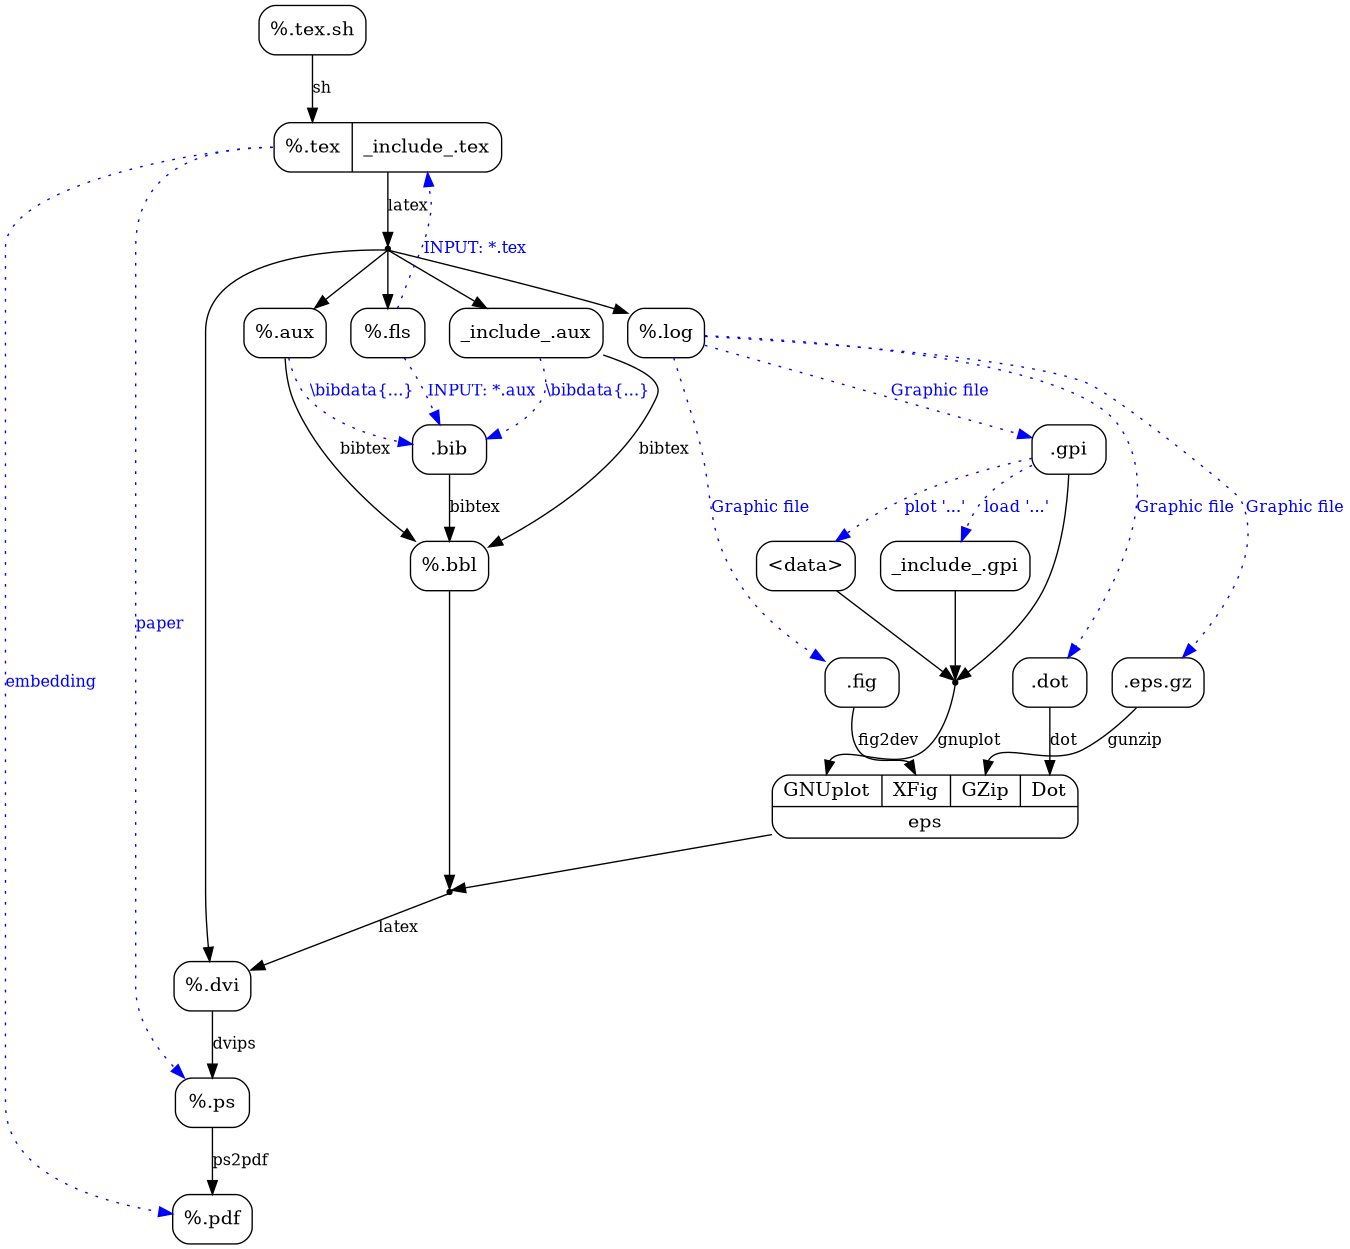 /* LaTeX Dependency Graph */

digraph "g" {
    rankdir=TB
    size="9,9"
    edge [fontsize=12 weight=10]
    node [shape=box fontsize=14 style=rounded]

    eps [
        shape=Mrecord
        label="{{<gpi> GNUplot|<fig> XFig|<epsgz> GZip|<dot> Dot}|<eps> eps}"
        ]
    tex_outputs [shape=point]
    extra_tex_files [shape=point]
    gpi_data [label="<data>"]
    gpi_includes [label="_include_.gpi"]
    aux [label="%.aux"]
    fls [label="%.fls"]
    log [label="%.log"]
    tex_sh [label="%.tex.sh"]
    tex [
        shape=record
        label="<tex> %.tex|<include> _include_.tex"
        ]
    include_aux [label="_include_.aux"]
    file_bib [label=".bib"]
    bbl [label="%.bbl"]
    dvi [label="%.dvi"]
    ps [label="%.ps"]
    pdf [label="%.pdf"]
    fig [label=".fig"]
    dot [label=".dot"]
    gpi [label=".gpi"]
    eps_gz [label=".eps.gz"]

    gpi_files [shape=point]

    tex_sh -> tex:tex [label="sh"]
    tex -> tex_outputs [label="latex"]
    tex_outputs -> dvi
    tex_outputs -> aux
    tex_outputs -> log
    tex_outputs -> fls
    tex_outputs -> include_aux
    aux -> bbl [label="bibtex"]
    file_bib -> bbl [label="bibtex"]
    bbl -> extra_tex_files
    eps -> extra_tex_files
    extra_tex_files -> dvi [label="latex"]
    gpi_files -> eps:gpi [label="gnuplot"]
    gpi -> gpi_files
    gpi_data -> gpi_files
    gpi_includes -> gpi_files
    eps_gz -> eps:epsgz [label="gunzip"]
    fig -> eps:fig [label="fig2dev"]
    dot -> eps:dot [label="dot"]
    dvi -> ps [label="dvips"]
    include_aux -> bbl [label="bibtex"]
    ps -> pdf [label="ps2pdf"]

    edge [ color=blue label="" style=dotted weight=1 fontcolor=blue]
    fls -> tex:include [label="INPUT: *.tex"]
    fls -> file_bib [label="INPUT: *.aux"]
    aux -> file_bib [label="\\bibdata{...}"]
    include_aux -> file_bib [label="\\bibdata{...}"]
    log -> gpi [label="Graphic file"]
    log -> fig [label="Graphic file"]
    log -> eps_gz [label="Graphic file"]
    log -> dot [label="Graphic file"]
    gpi -> gpi_data [label="plot '...'"]
    gpi -> gpi_includes [label="load '...'"]
    tex:tex -> ps [label="paper"]
    tex:tex -> pdf [label="embedding"]
}
